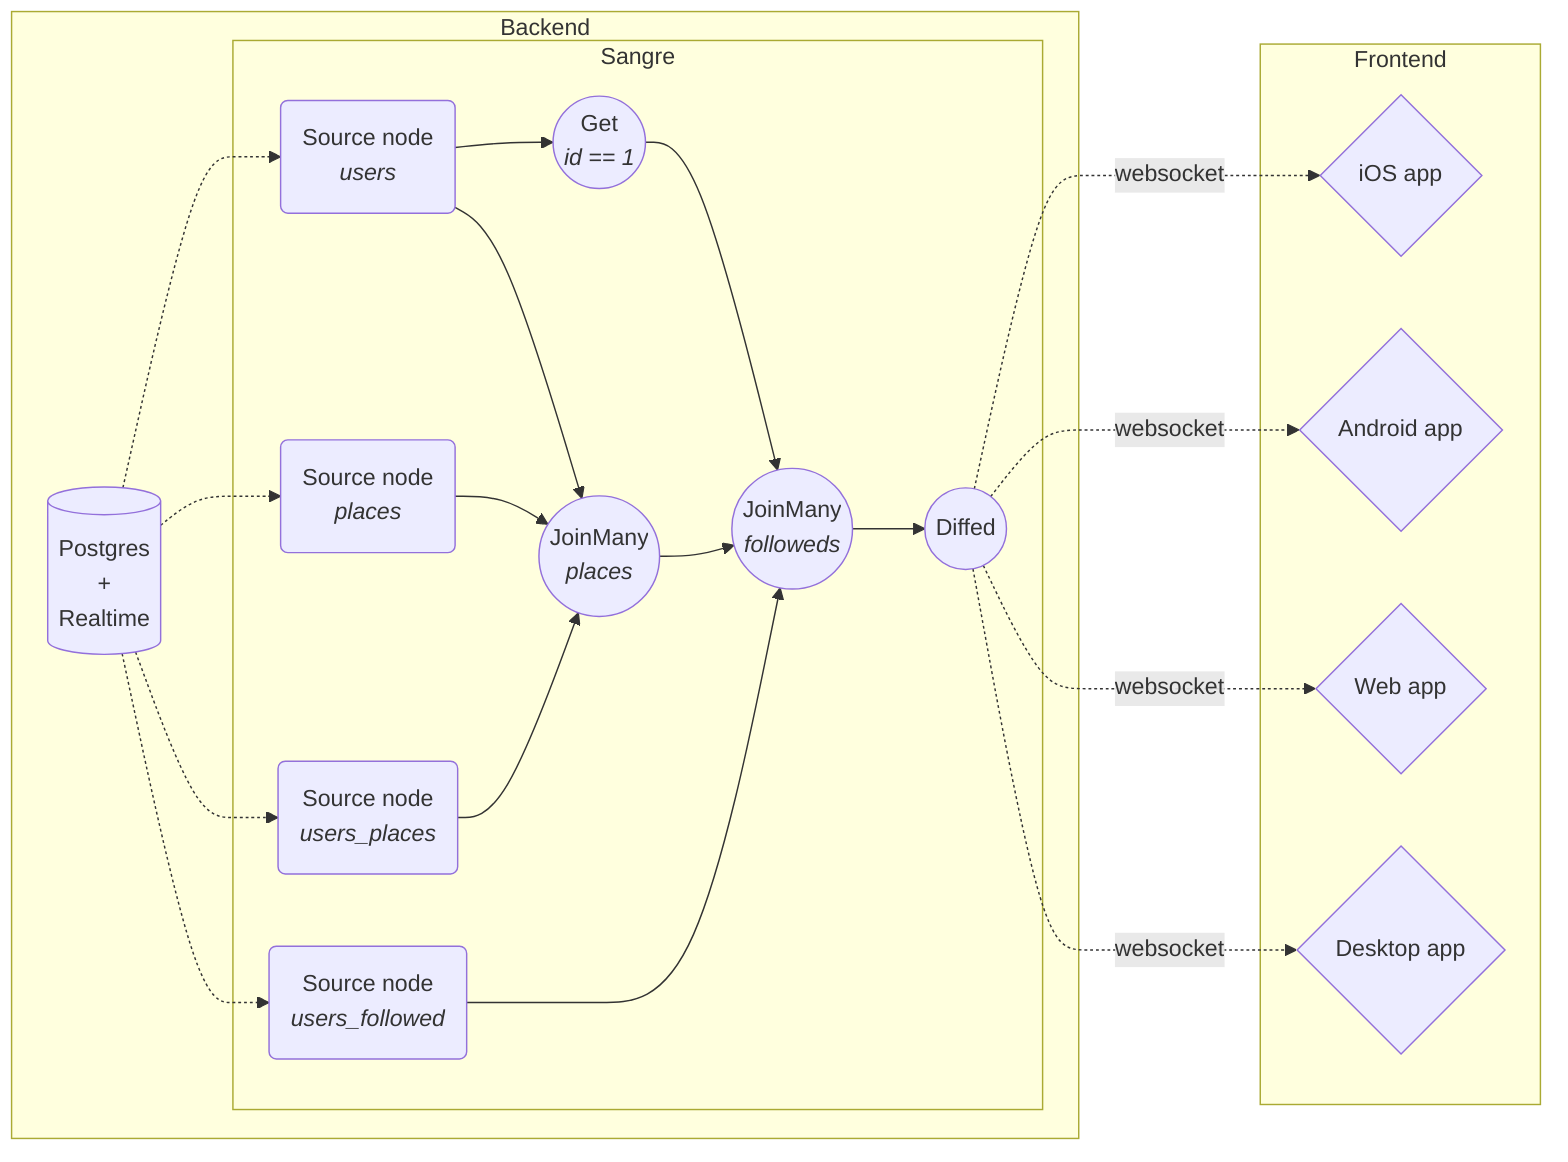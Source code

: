 graph LR
    subgraph Backend
        DB[(Postgres<br>+<br>Realtime)]

        DB -.-> DBNodeUsers
        DB -.-> DBNodePlaces
        DB -.-> DBNodeUsersFollowed
        DB -.-> DBNodeUsersPlaces

        subgraph Sangre
        DBNodeUsers(Source node<br><i>users</u>)
        DBNodeUsersFollowed(Source node<br><i>users_followed</u>)
        DBNodePlaces(Source node<br><i>places</u>)
        DBNodeUsersPlaces(Source node<br><i>users_places</u>)
        
        NodeJoinFollowed((JoinMany<br><i>followeds</i>))
        NodeJoinPlaces((JoinMany<br><i>places</i>))
        NodeGet((Get<br><i>id == 1</i>))

        
        DBNodeUsers-->NodeGet-->NodeJoinFollowed
        
        DBNodeUsers-->NodeJoinPlaces
        DBNodePlaces-->NodeJoinPlaces
        DBNodeUsersPlaces-->NodeJoinPlaces
        NodeJoinPlaces-->NodeJoinFollowed
        DBNodeUsersFollowed--->NodeJoinFollowed

        NodeJoinFollowed-->NodeDiff((Diffed))
        end
    end
    subgraph Frontend
        NodeDiff-.websocket.->ClientIOS{iOS app}
        NodeDiff-.websocket.->ClientAndroid{Android app}
        NodeDiff-.websocket.->ClientWeb{Web app}
        NodeDiff-.websocket.->ClientDesktop{Desktop app}
    end